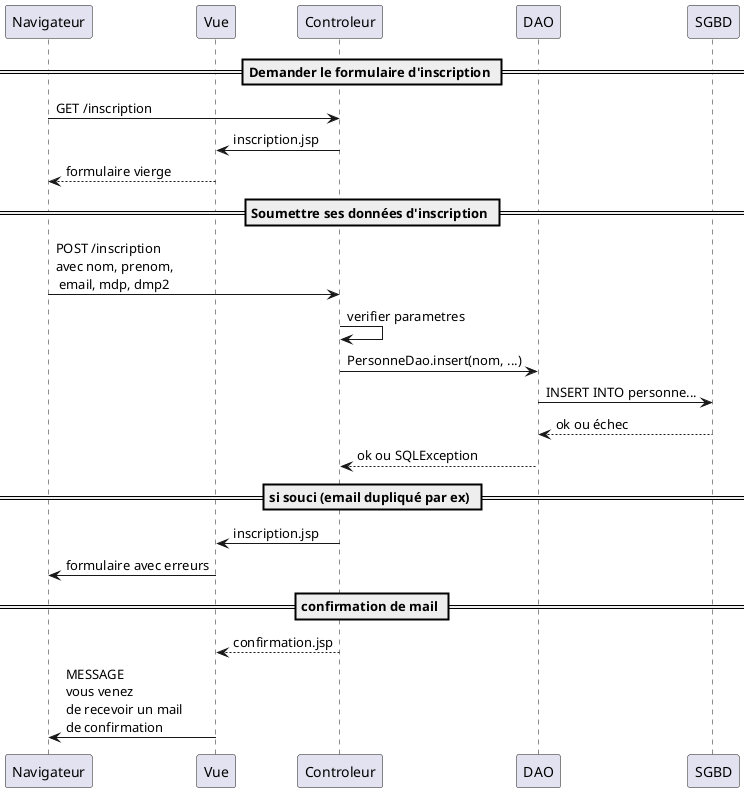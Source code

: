 @startuml
participant Navigateur
participant Vue

== Demander le formulaire d'inscription ==
Navigateur -> Controleur: GET /inscription
Controleur -> Vue: inscription.jsp
Vue --> Navigateur: formulaire vierge

== Soumettre ses données d'inscription ==
Navigateur -> Controleur: POST /inscription\navec nom, prenom,\n email, mdp, dmp2
Controleur -> Controleur: verifier parametres
Controleur -> DAO: PersonneDao.insert(nom, ...)
DAO -> SGBD: INSERT INTO personne...
SGBD --> DAO: ok ou échec
DAO --> Controleur: ok ou SQLException
== si souci (email dupliqué par ex) ==
Controleur -> Vue: inscription.jsp
Vue -> Navigateur: formulaire avec erreurs
== confirmation de mail ==
Controleur --> Vue: confirmation.jsp
Vue -> Navigateur: MESSAGE \nvous venez\nde recevoir un mail \nde confirmation
@enduml
